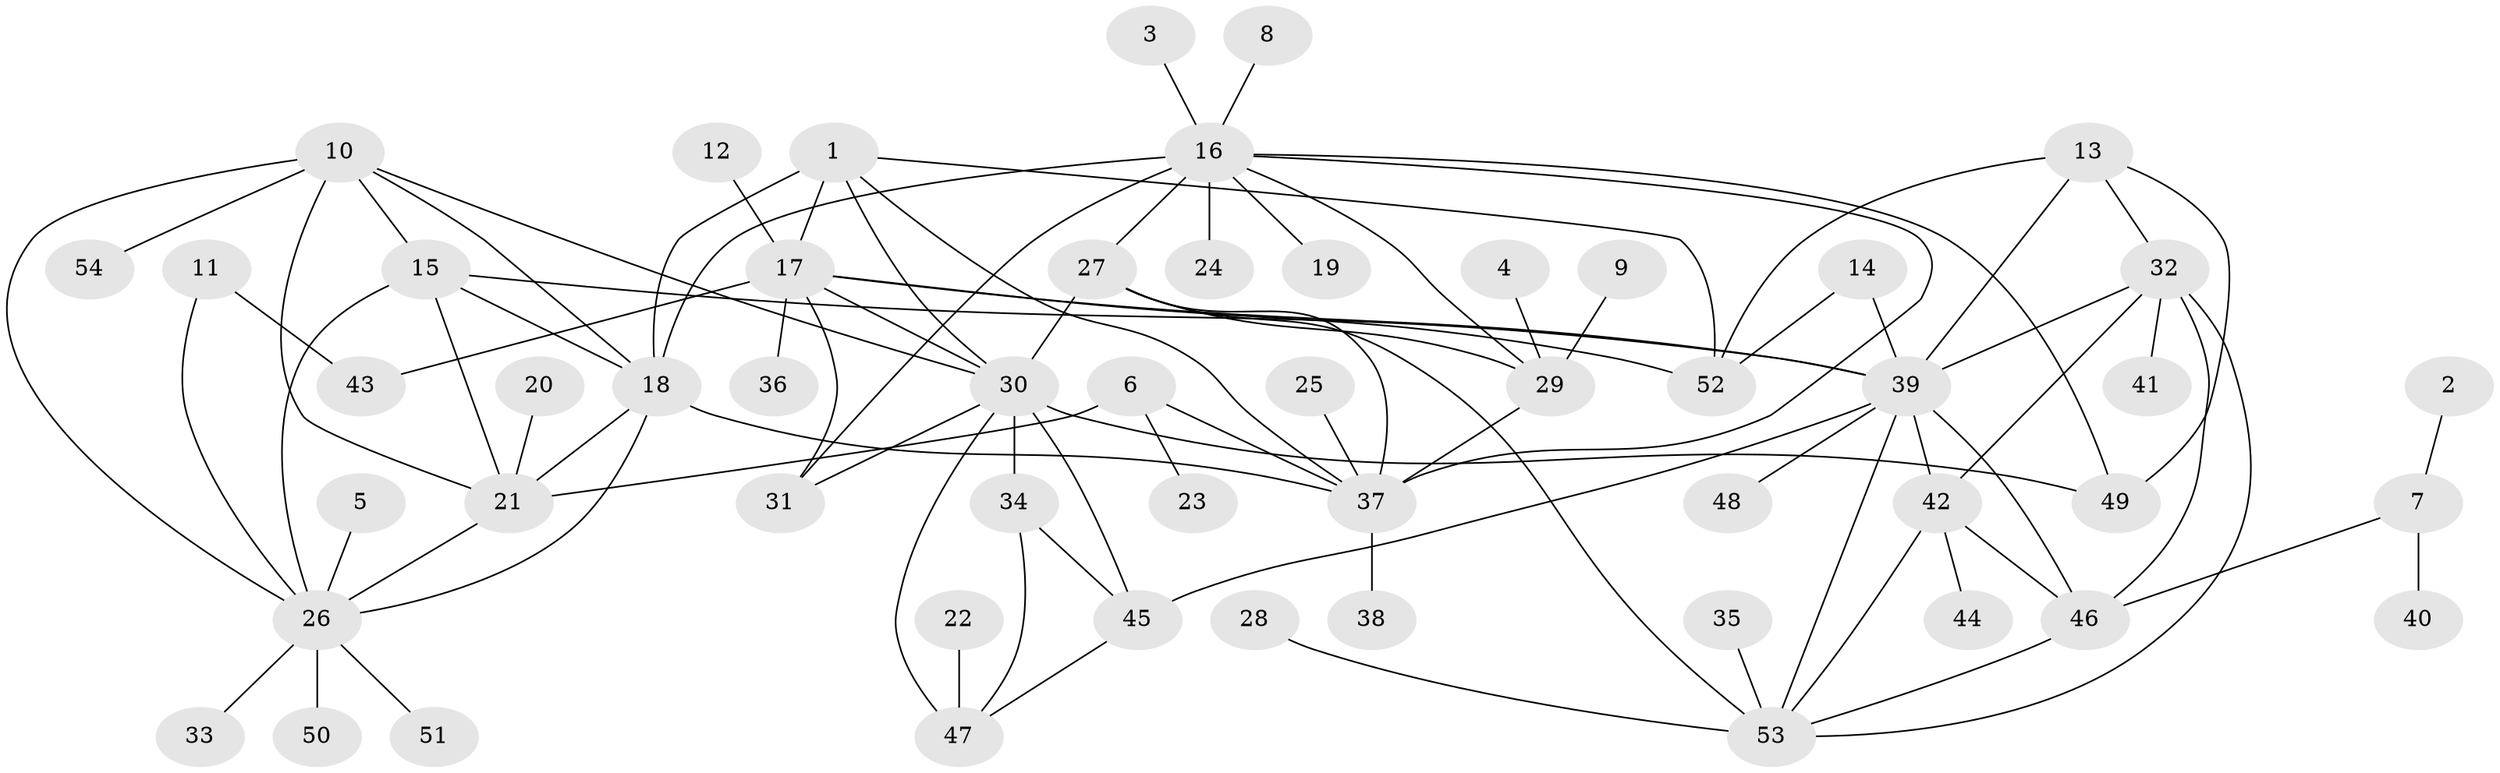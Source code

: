 // original degree distribution, {11: 0.018691588785046728, 13: 0.009345794392523364, 6: 0.07476635514018691, 8: 0.037383177570093455, 7: 0.056074766355140186, 5: 0.018691588785046728, 10: 0.018691588785046728, 12: 0.009345794392523364, 2: 0.1588785046728972, 4: 0.009345794392523364, 1: 0.5420560747663551, 3: 0.04672897196261682}
// Generated by graph-tools (version 1.1) at 2025/02/03/09/25 03:02:45]
// undirected, 54 vertices, 89 edges
graph export_dot {
graph [start="1"]
  node [color=gray90,style=filled];
  1;
  2;
  3;
  4;
  5;
  6;
  7;
  8;
  9;
  10;
  11;
  12;
  13;
  14;
  15;
  16;
  17;
  18;
  19;
  20;
  21;
  22;
  23;
  24;
  25;
  26;
  27;
  28;
  29;
  30;
  31;
  32;
  33;
  34;
  35;
  36;
  37;
  38;
  39;
  40;
  41;
  42;
  43;
  44;
  45;
  46;
  47;
  48;
  49;
  50;
  51;
  52;
  53;
  54;
  1 -- 17 [weight=4.0];
  1 -- 18 [weight=1.0];
  1 -- 30 [weight=1.0];
  1 -- 37 [weight=1.0];
  1 -- 52 [weight=2.0];
  2 -- 7 [weight=1.0];
  3 -- 16 [weight=1.0];
  4 -- 29 [weight=1.0];
  5 -- 26 [weight=1.0];
  6 -- 21 [weight=1.0];
  6 -- 23 [weight=1.0];
  6 -- 37 [weight=1.0];
  7 -- 40 [weight=1.0];
  7 -- 46 [weight=1.0];
  8 -- 16 [weight=1.0];
  9 -- 29 [weight=1.0];
  10 -- 15 [weight=1.0];
  10 -- 18 [weight=1.0];
  10 -- 21 [weight=1.0];
  10 -- 26 [weight=1.0];
  10 -- 30 [weight=1.0];
  10 -- 54 [weight=1.0];
  11 -- 26 [weight=1.0];
  11 -- 43 [weight=1.0];
  12 -- 17 [weight=1.0];
  13 -- 32 [weight=1.0];
  13 -- 39 [weight=1.0];
  13 -- 49 [weight=1.0];
  13 -- 52 [weight=1.0];
  14 -- 39 [weight=1.0];
  14 -- 52 [weight=1.0];
  15 -- 18 [weight=1.0];
  15 -- 21 [weight=1.0];
  15 -- 26 [weight=1.0];
  15 -- 39 [weight=1.0];
  16 -- 18 [weight=1.0];
  16 -- 19 [weight=1.0];
  16 -- 24 [weight=1.0];
  16 -- 27 [weight=2.0];
  16 -- 29 [weight=1.0];
  16 -- 31 [weight=1.0];
  16 -- 37 [weight=1.0];
  16 -- 49 [weight=1.0];
  17 -- 30 [weight=1.0];
  17 -- 31 [weight=1.0];
  17 -- 36 [weight=1.0];
  17 -- 39 [weight=1.0];
  17 -- 43 [weight=2.0];
  17 -- 52 [weight=2.0];
  18 -- 21 [weight=1.0];
  18 -- 26 [weight=1.0];
  18 -- 37 [weight=1.0];
  20 -- 21 [weight=1.0];
  21 -- 26 [weight=1.0];
  22 -- 47 [weight=1.0];
  25 -- 37 [weight=1.0];
  26 -- 33 [weight=1.0];
  26 -- 50 [weight=1.0];
  26 -- 51 [weight=1.0];
  27 -- 29 [weight=2.0];
  27 -- 30 [weight=1.0];
  27 -- 37 [weight=2.0];
  27 -- 53 [weight=2.0];
  28 -- 53 [weight=1.0];
  29 -- 37 [weight=1.0];
  30 -- 31 [weight=1.0];
  30 -- 34 [weight=2.0];
  30 -- 45 [weight=2.0];
  30 -- 47 [weight=2.0];
  30 -- 49 [weight=1.0];
  32 -- 39 [weight=1.0];
  32 -- 41 [weight=1.0];
  32 -- 42 [weight=1.0];
  32 -- 46 [weight=1.0];
  32 -- 53 [weight=1.0];
  34 -- 45 [weight=1.0];
  34 -- 47 [weight=1.0];
  35 -- 53 [weight=1.0];
  37 -- 38 [weight=1.0];
  39 -- 42 [weight=1.0];
  39 -- 45 [weight=1.0];
  39 -- 46 [weight=1.0];
  39 -- 48 [weight=1.0];
  39 -- 53 [weight=1.0];
  42 -- 44 [weight=1.0];
  42 -- 46 [weight=1.0];
  42 -- 53 [weight=1.0];
  45 -- 47 [weight=1.0];
  46 -- 53 [weight=1.0];
}
